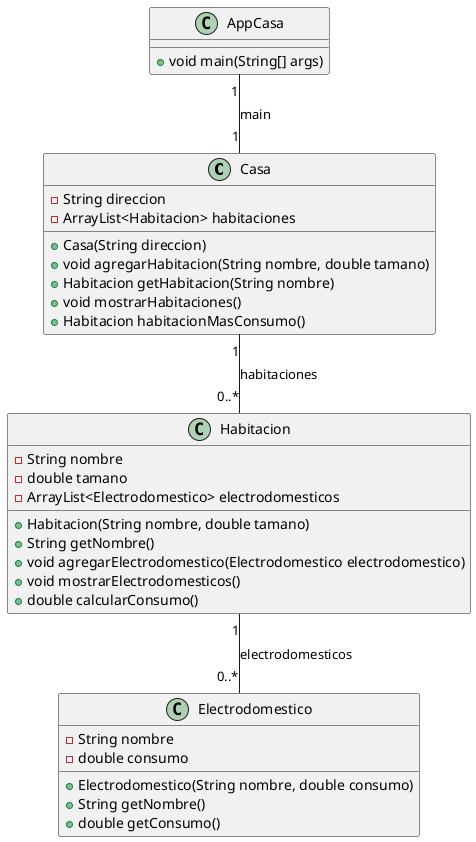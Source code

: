 @startuml
class Casa {
    - String direccion
    - ArrayList<Habitacion> habitaciones
    + Casa(String direccion)
    + void agregarHabitacion(String nombre, double tamano)
    + Habitacion getHabitacion(String nombre)
    + void mostrarHabitaciones()
    + Habitacion habitacionMasConsumo()
}

class AppCasa {
    + void main(String[] args)
}

class Electrodomestico {
    - String nombre
    - double consumo
    + Electrodomestico(String nombre, double consumo)
    + String getNombre()
    + double getConsumo()
}

class Habitacion {
    - String nombre
    - double tamano
    - ArrayList<Electrodomestico> electrodomesticos
    + Habitacion(String nombre, double tamano)
    + String getNombre()
    + void agregarElectrodomestico(Electrodomestico electrodomestico)
    + void mostrarElectrodomesticos()
    + double calcularConsumo()
}

Casa "1" -- "0..*" Habitacion : habitaciones
Habitacion "1" -- "0..*" Electrodomestico : electrodomesticos
AppCasa "1" -- "1" Casa : main
@enduml